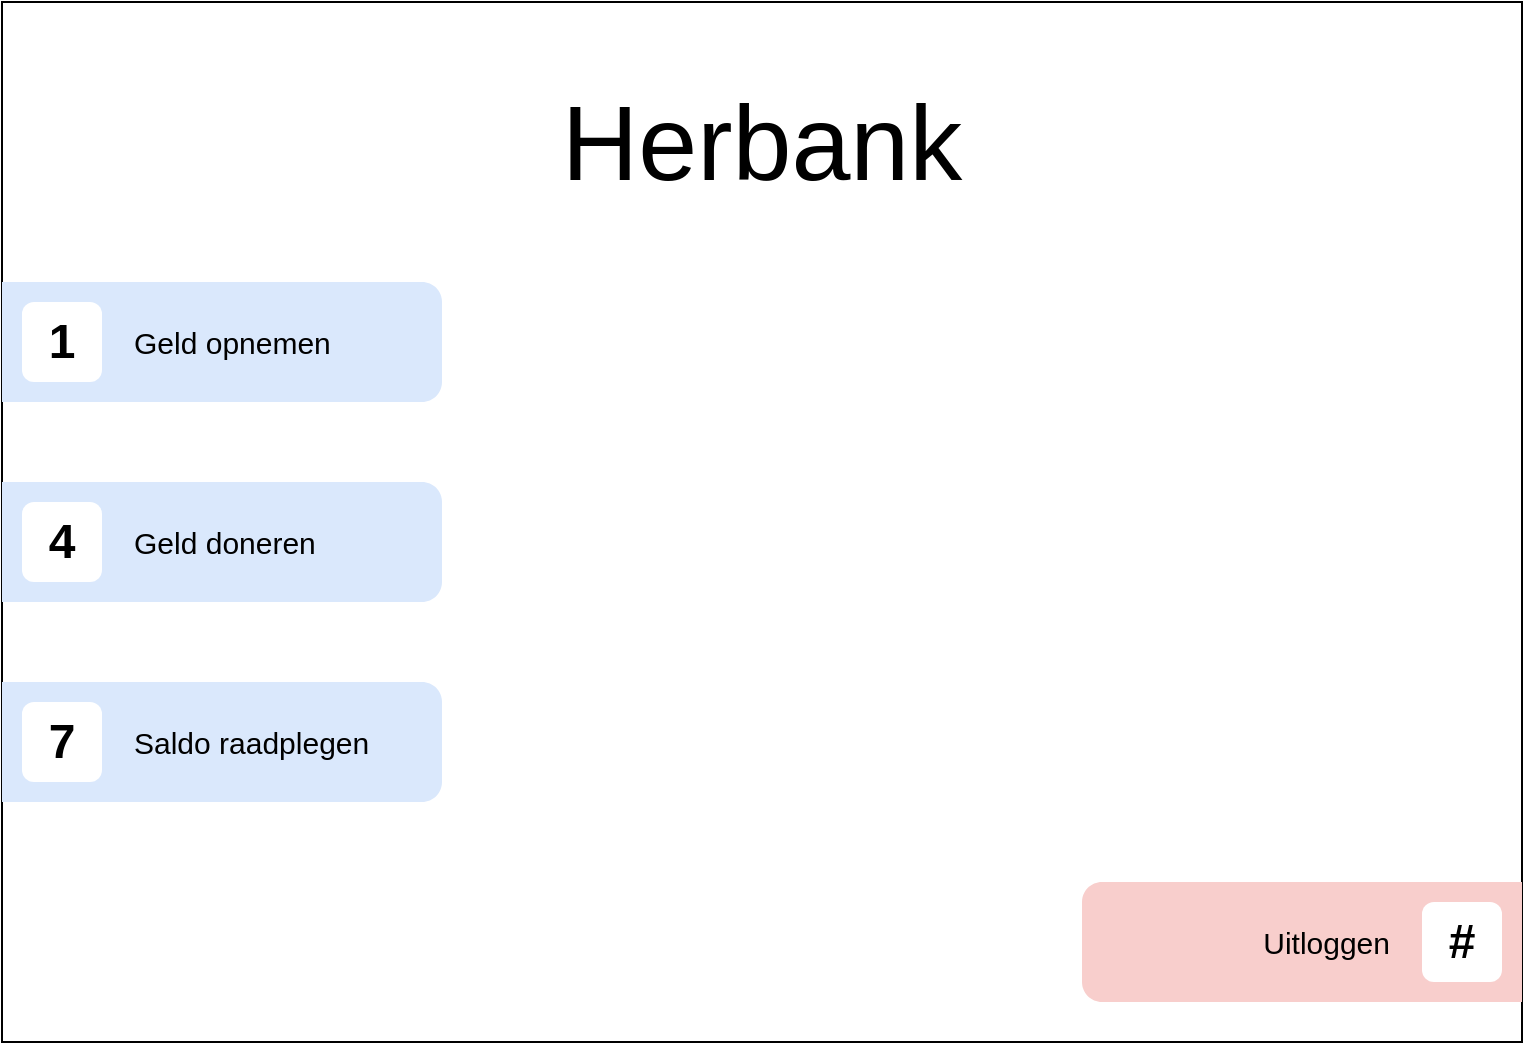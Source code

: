 <mxfile version="14.4.3" type="device"><diagram id="KVFllV7hOoGosoHKcXYt" name="Page-1"><mxGraphModel dx="1566" dy="1053" grid="1" gridSize="10" guides="1" tooltips="1" connect="1" arrows="1" fold="1" page="1" pageScale="1" pageWidth="850" pageHeight="1100" math="0" shadow="0"><root><mxCell id="0"/><mxCell id="1" parent="0"/><mxCell id="hYVFExavu_5gqsDMQ64v-1" value="" style="rounded=0;whiteSpace=wrap;html=1;" vertex="1" parent="1"><mxGeometry x="45" y="20" width="760" height="520" as="geometry"/></mxCell><mxCell id="hYVFExavu_5gqsDMQ64v-2" value="Geld opnemen" style="shape=mxgraph.basic.rect;whiteSpace=wrap;html=1;fillColor=#dae8fc;strokeColor=none;topRightStyle=rounded;bottomRightStyle=rounded;spacingLeft=64;align=left;fontSize=15;" vertex="1" parent="1"><mxGeometry x="45" y="160" width="220" height="60" as="geometry"/></mxCell><mxCell id="hYVFExavu_5gqsDMQ64v-3" value="Saldo raadplegen" style="shape=mxgraph.basic.rect;whiteSpace=wrap;html=1;fillColor=#dae8fc;strokeColor=none;topRightStyle=rounded;bottomRightStyle=rounded;align=left;spacingLeft=64;fontSize=15;" vertex="1" parent="1"><mxGeometry x="45" y="360" width="220" height="60" as="geometry"/></mxCell><mxCell id="hYVFExavu_5gqsDMQ64v-4" value="Uitloggen" style="shape=mxgraph.basic.rect;whiteSpace=wrap;html=1;fillColor=#f8cecc;strokeColor=none;bottomLeftStyle=rounded;topLeftStyle=rounded;align=right;spacingRight=64;fontSize=15;" vertex="1" parent="1"><mxGeometry x="585" y="460" width="220" height="60" as="geometry"/></mxCell><mxCell id="hYVFExavu_5gqsDMQ64v-5" value="Geld doneren" style="shape=mxgraph.basic.rect;whiteSpace=wrap;html=1;fillColor=#dae8fc;strokeColor=none;topRightStyle=rounded;bottomRightStyle=rounded;spacingLeft=64;align=left;fontSize=15;" vertex="1" parent="1"><mxGeometry x="45" y="260" width="220" height="60" as="geometry"/></mxCell><mxCell id="hYVFExavu_5gqsDMQ64v-6" value="1" style="rounded=1;whiteSpace=wrap;html=1;fontStyle=1;fontSize=24;strokeColor=none;" vertex="1" parent="1"><mxGeometry x="55" y="170" width="40" height="40" as="geometry"/></mxCell><mxCell id="hYVFExavu_5gqsDMQ64v-9" value="4" style="rounded=1;whiteSpace=wrap;html=1;fontStyle=1;fontSize=24;strokeColor=none;" vertex="1" parent="1"><mxGeometry x="55" y="270" width="40" height="40" as="geometry"/></mxCell><mxCell id="hYVFExavu_5gqsDMQ64v-10" value="7" style="rounded=1;whiteSpace=wrap;html=1;fontStyle=1;fontSize=24;strokeColor=none;" vertex="1" parent="1"><mxGeometry x="55" y="370" width="40" height="40" as="geometry"/></mxCell><mxCell id="hYVFExavu_5gqsDMQ64v-11" value="#" style="rounded=1;whiteSpace=wrap;html=1;fontStyle=1;fontSize=24;strokeColor=none;" vertex="1" parent="1"><mxGeometry x="755" y="470" width="40" height="40" as="geometry"/></mxCell><mxCell id="hYVFExavu_5gqsDMQ64v-16" value="Herbank" style="text;html=1;strokeColor=none;fillColor=none;align=center;verticalAlign=middle;whiteSpace=wrap;rounded=0;fontSize=53;" vertex="1" parent="1"><mxGeometry x="230" y="60" width="390" height="60" as="geometry"/></mxCell></root></mxGraphModel></diagram></mxfile>